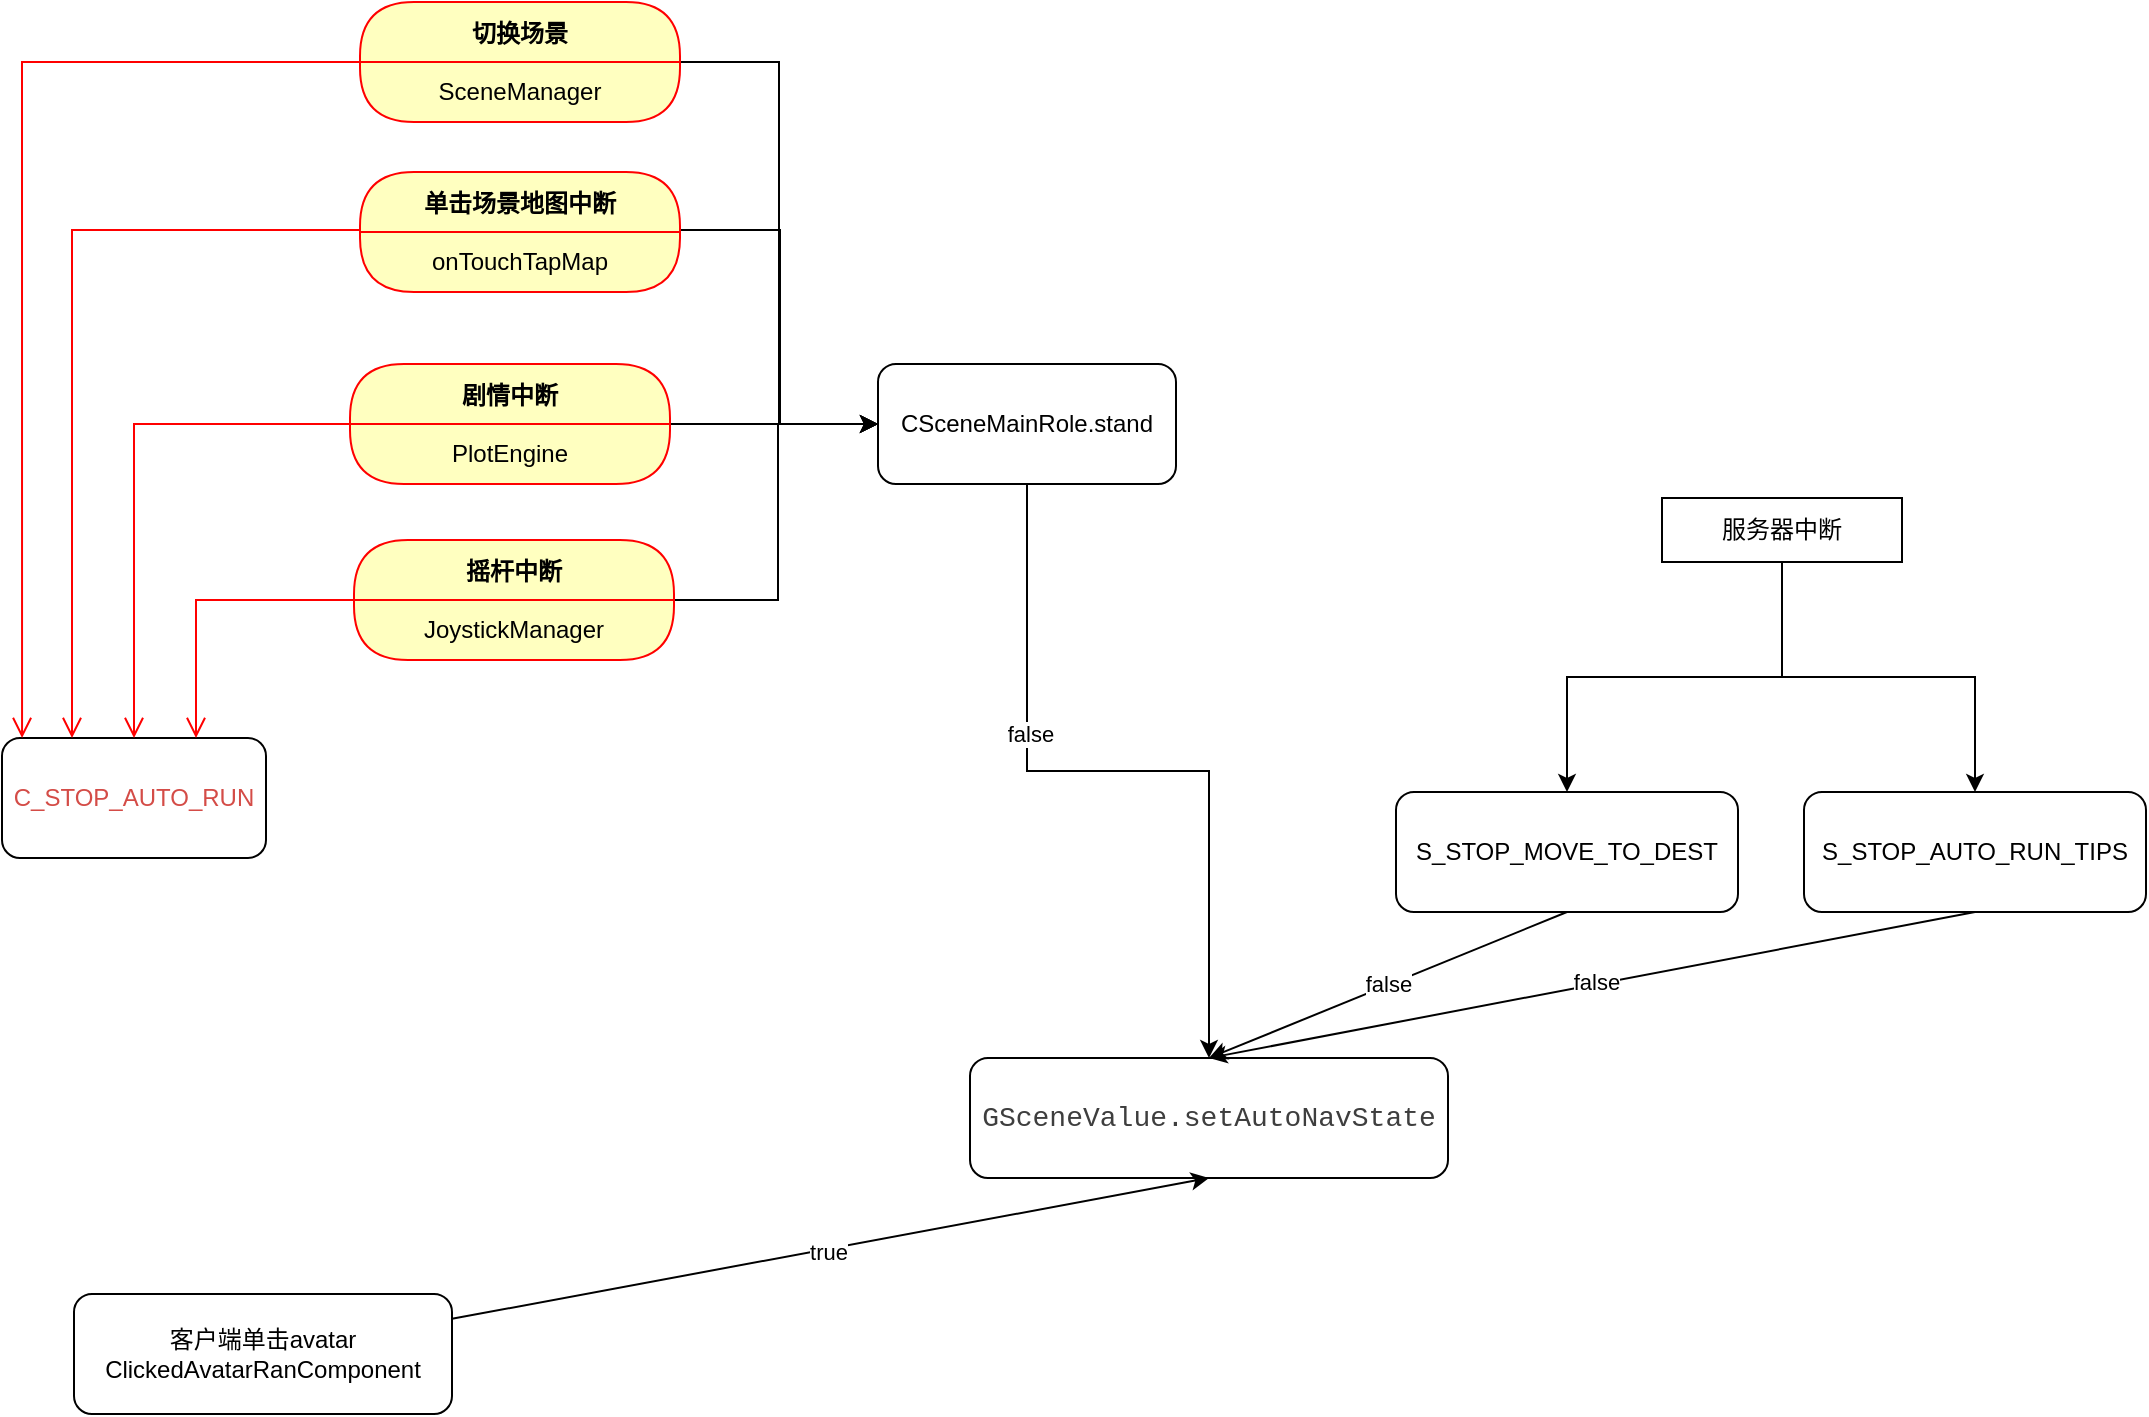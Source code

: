 <mxfile version="26.2.15">
  <diagram name="scene" id="J2ehZ6sOsOv02fXm8Qkl">
    <mxGraphModel dx="679" dy="358" grid="0" gridSize="10" guides="1" tooltips="1" connect="1" arrows="1" fold="1" page="1" pageScale="1" pageWidth="1169" pageHeight="827" math="0" shadow="0">
      <root>
        <mxCell id="0" />
        <mxCell id="1" parent="0" />
        <mxCell id="8b7YJ0NyoQlzl8s_d_WU-1" value="&lt;span class=&quot;notion-enable-hover&quot; data-token-index=&quot;0&quot; style=&quot;color:rgba(212, 76, 71, 1);fill:rgba(212, 76, 71, 1);isolation:auto&quot;&gt;C_STOP_AUTO_RUN&lt;/span&gt;" style="rounded=1;whiteSpace=wrap;html=1;" vertex="1" parent="1">
          <mxGeometry x="38" y="376" width="132" height="60" as="geometry" />
        </mxCell>
        <mxCell id="8b7YJ0NyoQlzl8s_d_WU-3" value="S_STOP_MOVE_TO_DEST" style="rounded=1;whiteSpace=wrap;html=1;" vertex="1" parent="1">
          <mxGeometry x="735" y="403" width="171" height="60" as="geometry" />
        </mxCell>
        <mxCell id="8b7YJ0NyoQlzl8s_d_WU-4" value="S_STOP_AUTO_RUN_TIPS" style="rounded=1;whiteSpace=wrap;html=1;" vertex="1" parent="1">
          <mxGeometry x="939" y="403" width="171" height="60" as="geometry" />
        </mxCell>
        <mxCell id="8b7YJ0NyoQlzl8s_d_WU-5" value="&lt;div style=&quot;line-height: 19px; color: rgb(204, 204, 204);&quot;&gt;&lt;font face=&quot;Consolas, Courier New, monospace&quot; color=&quot;#3e3e3e&quot;&gt;&lt;span style=&quot;font-size: 14px; white-space: pre;&quot;&gt;GSceneValue.setAutoNavState&lt;/span&gt;&lt;/font&gt;&lt;/div&gt;" style="rounded=1;whiteSpace=wrap;html=1;" vertex="1" parent="1">
          <mxGeometry x="522" y="536" width="239" height="60" as="geometry" />
        </mxCell>
        <mxCell id="8b7YJ0NyoQlzl8s_d_WU-9" value="" style="endArrow=classic;html=1;rounded=0;exitX=0.5;exitY=1;exitDx=0;exitDy=0;entryX=0.5;entryY=0;entryDx=0;entryDy=0;" edge="1" parent="1" source="8b7YJ0NyoQlzl8s_d_WU-4" target="8b7YJ0NyoQlzl8s_d_WU-5">
          <mxGeometry width="50" height="50" relative="1" as="geometry">
            <mxPoint x="863" y="369" as="sourcePoint" />
            <mxPoint x="913" y="319" as="targetPoint" />
          </mxGeometry>
        </mxCell>
        <mxCell id="8b7YJ0NyoQlzl8s_d_WU-10" value="false" style="edgeLabel;html=1;align=center;verticalAlign=middle;resizable=0;points=[];" vertex="1" connectable="0" parent="8b7YJ0NyoQlzl8s_d_WU-9">
          <mxGeometry x="-0.009" y="-1" relative="1" as="geometry">
            <mxPoint as="offset" />
          </mxGeometry>
        </mxCell>
        <mxCell id="8b7YJ0NyoQlzl8s_d_WU-11" value="" style="endArrow=classic;html=1;rounded=0;exitX=0.5;exitY=1;exitDx=0;exitDy=0;entryX=0.5;entryY=0;entryDx=0;entryDy=0;" edge="1" parent="1" source="8b7YJ0NyoQlzl8s_d_WU-3" target="8b7YJ0NyoQlzl8s_d_WU-5">
          <mxGeometry width="50" height="50" relative="1" as="geometry">
            <mxPoint x="876" y="250" as="sourcePoint" />
            <mxPoint x="492" y="477" as="targetPoint" />
          </mxGeometry>
        </mxCell>
        <mxCell id="8b7YJ0NyoQlzl8s_d_WU-12" value="false" style="edgeLabel;html=1;align=center;verticalAlign=middle;resizable=0;points=[];" vertex="1" connectable="0" parent="8b7YJ0NyoQlzl8s_d_WU-11">
          <mxGeometry x="-0.009" y="-1" relative="1" as="geometry">
            <mxPoint as="offset" />
          </mxGeometry>
        </mxCell>
        <mxCell id="8b7YJ0NyoQlzl8s_d_WU-32" style="edgeStyle=orthogonalEdgeStyle;rounded=0;orthogonalLoop=1;jettySize=auto;html=1;" edge="1" parent="1" source="8b7YJ0NyoQlzl8s_d_WU-17" target="8b7YJ0NyoQlzl8s_d_WU-29">
          <mxGeometry relative="1" as="geometry">
            <Array as="points">
              <mxPoint x="426" y="307" />
              <mxPoint x="426" y="219" />
            </Array>
          </mxGeometry>
        </mxCell>
        <mxCell id="8b7YJ0NyoQlzl8s_d_WU-17" value="摇杆中断" style="swimlane;fontStyle=1;align=center;verticalAlign=middle;childLayout=stackLayout;horizontal=1;startSize=30;horizontalStack=0;resizeParent=0;resizeLast=1;container=0;fontColor=#000000;collapsible=0;rounded=1;arcSize=30;strokeColor=#ff0000;fillColor=#ffffc0;swimlaneFillColor=#ffffc0;dropTarget=0;" vertex="1" parent="1">
          <mxGeometry x="214" y="277" width="160" height="60" as="geometry" />
        </mxCell>
        <mxCell id="8b7YJ0NyoQlzl8s_d_WU-18" value="JoystickManager" style="text;html=1;strokeColor=none;fillColor=none;align=center;verticalAlign=middle;spacingLeft=4;spacingRight=4;whiteSpace=wrap;overflow=hidden;rotatable=0;fontColor=#000000;" vertex="1" parent="8b7YJ0NyoQlzl8s_d_WU-17">
          <mxGeometry y="30" width="160" height="30" as="geometry" />
        </mxCell>
        <mxCell id="8b7YJ0NyoQlzl8s_d_WU-19" value="" style="edgeStyle=orthogonalEdgeStyle;html=1;verticalAlign=bottom;endArrow=open;endSize=8;strokeColor=#ff0000;rounded=0;" edge="1" source="8b7YJ0NyoQlzl8s_d_WU-17" parent="1" target="8b7YJ0NyoQlzl8s_d_WU-1">
          <mxGeometry relative="1" as="geometry">
            <mxPoint x="124" y="370" as="targetPoint" />
            <Array as="points">
              <mxPoint x="135" y="307" />
            </Array>
          </mxGeometry>
        </mxCell>
        <mxCell id="8b7YJ0NyoQlzl8s_d_WU-26" style="edgeStyle=orthogonalEdgeStyle;rounded=0;orthogonalLoop=1;jettySize=auto;html=1;" edge="1" parent="1" source="8b7YJ0NyoQlzl8s_d_WU-25" target="8b7YJ0NyoQlzl8s_d_WU-3">
          <mxGeometry relative="1" as="geometry" />
        </mxCell>
        <mxCell id="8b7YJ0NyoQlzl8s_d_WU-27" style="edgeStyle=orthogonalEdgeStyle;rounded=0;orthogonalLoop=1;jettySize=auto;html=1;" edge="1" parent="1" source="8b7YJ0NyoQlzl8s_d_WU-25" target="8b7YJ0NyoQlzl8s_d_WU-4">
          <mxGeometry relative="1" as="geometry" />
        </mxCell>
        <mxCell id="8b7YJ0NyoQlzl8s_d_WU-25" value="服务器中断" style="rounded=0;whiteSpace=wrap;html=1;" vertex="1" parent="1">
          <mxGeometry x="868" y="256" width="120" height="32" as="geometry" />
        </mxCell>
        <mxCell id="8b7YJ0NyoQlzl8s_d_WU-30" style="edgeStyle=orthogonalEdgeStyle;rounded=0;orthogonalLoop=1;jettySize=auto;html=1;" edge="1" parent="1" source="8b7YJ0NyoQlzl8s_d_WU-29" target="8b7YJ0NyoQlzl8s_d_WU-5">
          <mxGeometry relative="1" as="geometry" />
        </mxCell>
        <mxCell id="8b7YJ0NyoQlzl8s_d_WU-31" value="false" style="edgeLabel;html=1;align=center;verticalAlign=middle;resizable=0;points=[];" vertex="1" connectable="0" parent="8b7YJ0NyoQlzl8s_d_WU-30">
          <mxGeometry x="-0.342" y="1" relative="1" as="geometry">
            <mxPoint as="offset" />
          </mxGeometry>
        </mxCell>
        <mxCell id="8b7YJ0NyoQlzl8s_d_WU-29" value="CSceneMainRole.stand" style="rounded=1;whiteSpace=wrap;html=1;" vertex="1" parent="1">
          <mxGeometry x="476" y="189" width="149" height="60" as="geometry" />
        </mxCell>
        <mxCell id="8b7YJ0NyoQlzl8s_d_WU-36" style="edgeStyle=orthogonalEdgeStyle;rounded=0;orthogonalLoop=1;jettySize=auto;html=1;" edge="1" parent="1" source="8b7YJ0NyoQlzl8s_d_WU-33" target="8b7YJ0NyoQlzl8s_d_WU-29">
          <mxGeometry relative="1" as="geometry" />
        </mxCell>
        <mxCell id="8b7YJ0NyoQlzl8s_d_WU-33" value="剧情中断" style="swimlane;fontStyle=1;align=center;verticalAlign=middle;childLayout=stackLayout;horizontal=1;startSize=30;horizontalStack=0;resizeParent=0;resizeLast=1;container=0;fontColor=#000000;collapsible=0;rounded=1;arcSize=30;strokeColor=#ff0000;fillColor=#ffffc0;swimlaneFillColor=#ffffc0;dropTarget=0;" vertex="1" parent="1">
          <mxGeometry x="212" y="189" width="160" height="60" as="geometry" />
        </mxCell>
        <mxCell id="8b7YJ0NyoQlzl8s_d_WU-34" value="PlotEngine" style="text;html=1;strokeColor=none;fillColor=none;align=center;verticalAlign=middle;spacingLeft=4;spacingRight=4;whiteSpace=wrap;overflow=hidden;rotatable=0;fontColor=#000000;" vertex="1" parent="8b7YJ0NyoQlzl8s_d_WU-33">
          <mxGeometry y="30" width="160" height="30" as="geometry" />
        </mxCell>
        <mxCell id="8b7YJ0NyoQlzl8s_d_WU-35" value="" style="edgeStyle=orthogonalEdgeStyle;html=1;verticalAlign=bottom;endArrow=open;endSize=8;strokeColor=#ff0000;rounded=0;" edge="1" source="8b7YJ0NyoQlzl8s_d_WU-33" parent="1" target="8b7YJ0NyoQlzl8s_d_WU-1">
          <mxGeometry relative="1" as="geometry">
            <mxPoint x="160" y="178" as="targetPoint" />
            <Array as="points">
              <mxPoint x="104" y="219" />
            </Array>
          </mxGeometry>
        </mxCell>
        <mxCell id="8b7YJ0NyoQlzl8s_d_WU-41" style="edgeStyle=orthogonalEdgeStyle;rounded=0;orthogonalLoop=1;jettySize=auto;html=1;" edge="1" parent="1" source="8b7YJ0NyoQlzl8s_d_WU-38" target="8b7YJ0NyoQlzl8s_d_WU-29">
          <mxGeometry relative="1" as="geometry">
            <Array as="points">
              <mxPoint x="427" y="122" />
              <mxPoint x="427" y="219" />
            </Array>
          </mxGeometry>
        </mxCell>
        <mxCell id="8b7YJ0NyoQlzl8s_d_WU-38" value="单击场景地图中断" style="swimlane;fontStyle=1;align=center;verticalAlign=middle;childLayout=stackLayout;horizontal=1;startSize=30;horizontalStack=0;resizeParent=0;resizeLast=1;container=0;fontColor=#000000;collapsible=0;rounded=1;arcSize=30;strokeColor=#ff0000;fillColor=#ffffc0;swimlaneFillColor=#ffffc0;dropTarget=0;" vertex="1" parent="1">
          <mxGeometry x="217" y="93" width="160" height="60" as="geometry" />
        </mxCell>
        <mxCell id="8b7YJ0NyoQlzl8s_d_WU-39" value="onTouchTapMap" style="text;html=1;strokeColor=none;fillColor=none;align=center;verticalAlign=middle;spacingLeft=4;spacingRight=4;whiteSpace=wrap;overflow=hidden;rotatable=0;fontColor=#000000;" vertex="1" parent="8b7YJ0NyoQlzl8s_d_WU-38">
          <mxGeometry y="30" width="160" height="30" as="geometry" />
        </mxCell>
        <mxCell id="8b7YJ0NyoQlzl8s_d_WU-40" value="" style="edgeStyle=orthogonalEdgeStyle;html=1;verticalAlign=bottom;endArrow=open;endSize=8;strokeColor=#ff0000;rounded=0;" edge="1" source="8b7YJ0NyoQlzl8s_d_WU-38" parent="1" target="8b7YJ0NyoQlzl8s_d_WU-1">
          <mxGeometry relative="1" as="geometry">
            <mxPoint x="160" y="166" as="targetPoint" />
            <Array as="points">
              <mxPoint x="73" y="122" />
            </Array>
          </mxGeometry>
        </mxCell>
        <mxCell id="8b7YJ0NyoQlzl8s_d_WU-45" style="edgeStyle=orthogonalEdgeStyle;rounded=0;orthogonalLoop=1;jettySize=auto;html=1;entryX=0;entryY=0.5;entryDx=0;entryDy=0;" edge="1" parent="1" source="8b7YJ0NyoQlzl8s_d_WU-42" target="8b7YJ0NyoQlzl8s_d_WU-29">
          <mxGeometry relative="1" as="geometry" />
        </mxCell>
        <mxCell id="8b7YJ0NyoQlzl8s_d_WU-42" value="切换场景" style="swimlane;fontStyle=1;align=center;verticalAlign=middle;childLayout=stackLayout;horizontal=1;startSize=30;horizontalStack=0;resizeParent=0;resizeLast=1;container=0;fontColor=#000000;collapsible=0;rounded=1;arcSize=30;strokeColor=#ff0000;fillColor=#ffffc0;swimlaneFillColor=#ffffc0;dropTarget=0;" vertex="1" parent="1">
          <mxGeometry x="217" y="8" width="160" height="60" as="geometry" />
        </mxCell>
        <mxCell id="8b7YJ0NyoQlzl8s_d_WU-43" value="SceneManager" style="text;html=1;strokeColor=none;fillColor=none;align=center;verticalAlign=middle;spacingLeft=4;spacingRight=4;whiteSpace=wrap;overflow=hidden;rotatable=0;fontColor=#000000;" vertex="1" parent="8b7YJ0NyoQlzl8s_d_WU-42">
          <mxGeometry y="30" width="160" height="30" as="geometry" />
        </mxCell>
        <mxCell id="8b7YJ0NyoQlzl8s_d_WU-44" value="" style="edgeStyle=orthogonalEdgeStyle;html=1;verticalAlign=bottom;endArrow=open;endSize=8;strokeColor=#ff0000;rounded=0;entryX=0.076;entryY=0;entryDx=0;entryDy=0;entryPerimeter=0;" edge="1" source="8b7YJ0NyoQlzl8s_d_WU-42" parent="1" target="8b7YJ0NyoQlzl8s_d_WU-1">
          <mxGeometry relative="1" as="geometry">
            <mxPoint x="297" y="128" as="targetPoint" />
          </mxGeometry>
        </mxCell>
        <mxCell id="8b7YJ0NyoQlzl8s_d_WU-46" value="客户端单击avatar&lt;br&gt;ClickedAvatarRanComponent" style="rounded=1;whiteSpace=wrap;html=1;" vertex="1" parent="1">
          <mxGeometry x="74" y="654" width="189" height="60" as="geometry" />
        </mxCell>
        <mxCell id="8b7YJ0NyoQlzl8s_d_WU-47" value="" style="endArrow=classic;html=1;rounded=0;entryX=0.5;entryY=1;entryDx=0;entryDy=0;" edge="1" parent="1" source="8b7YJ0NyoQlzl8s_d_WU-46" target="8b7YJ0NyoQlzl8s_d_WU-5">
          <mxGeometry width="50" height="50" relative="1" as="geometry">
            <mxPoint x="831" y="473" as="sourcePoint" />
            <mxPoint x="652" y="546" as="targetPoint" />
          </mxGeometry>
        </mxCell>
        <mxCell id="8b7YJ0NyoQlzl8s_d_WU-48" value="true" style="edgeLabel;html=1;align=center;verticalAlign=middle;resizable=0;points=[];" vertex="1" connectable="0" parent="8b7YJ0NyoQlzl8s_d_WU-47">
          <mxGeometry x="-0.009" y="-1" relative="1" as="geometry">
            <mxPoint as="offset" />
          </mxGeometry>
        </mxCell>
      </root>
    </mxGraphModel>
  </diagram>
</mxfile>
